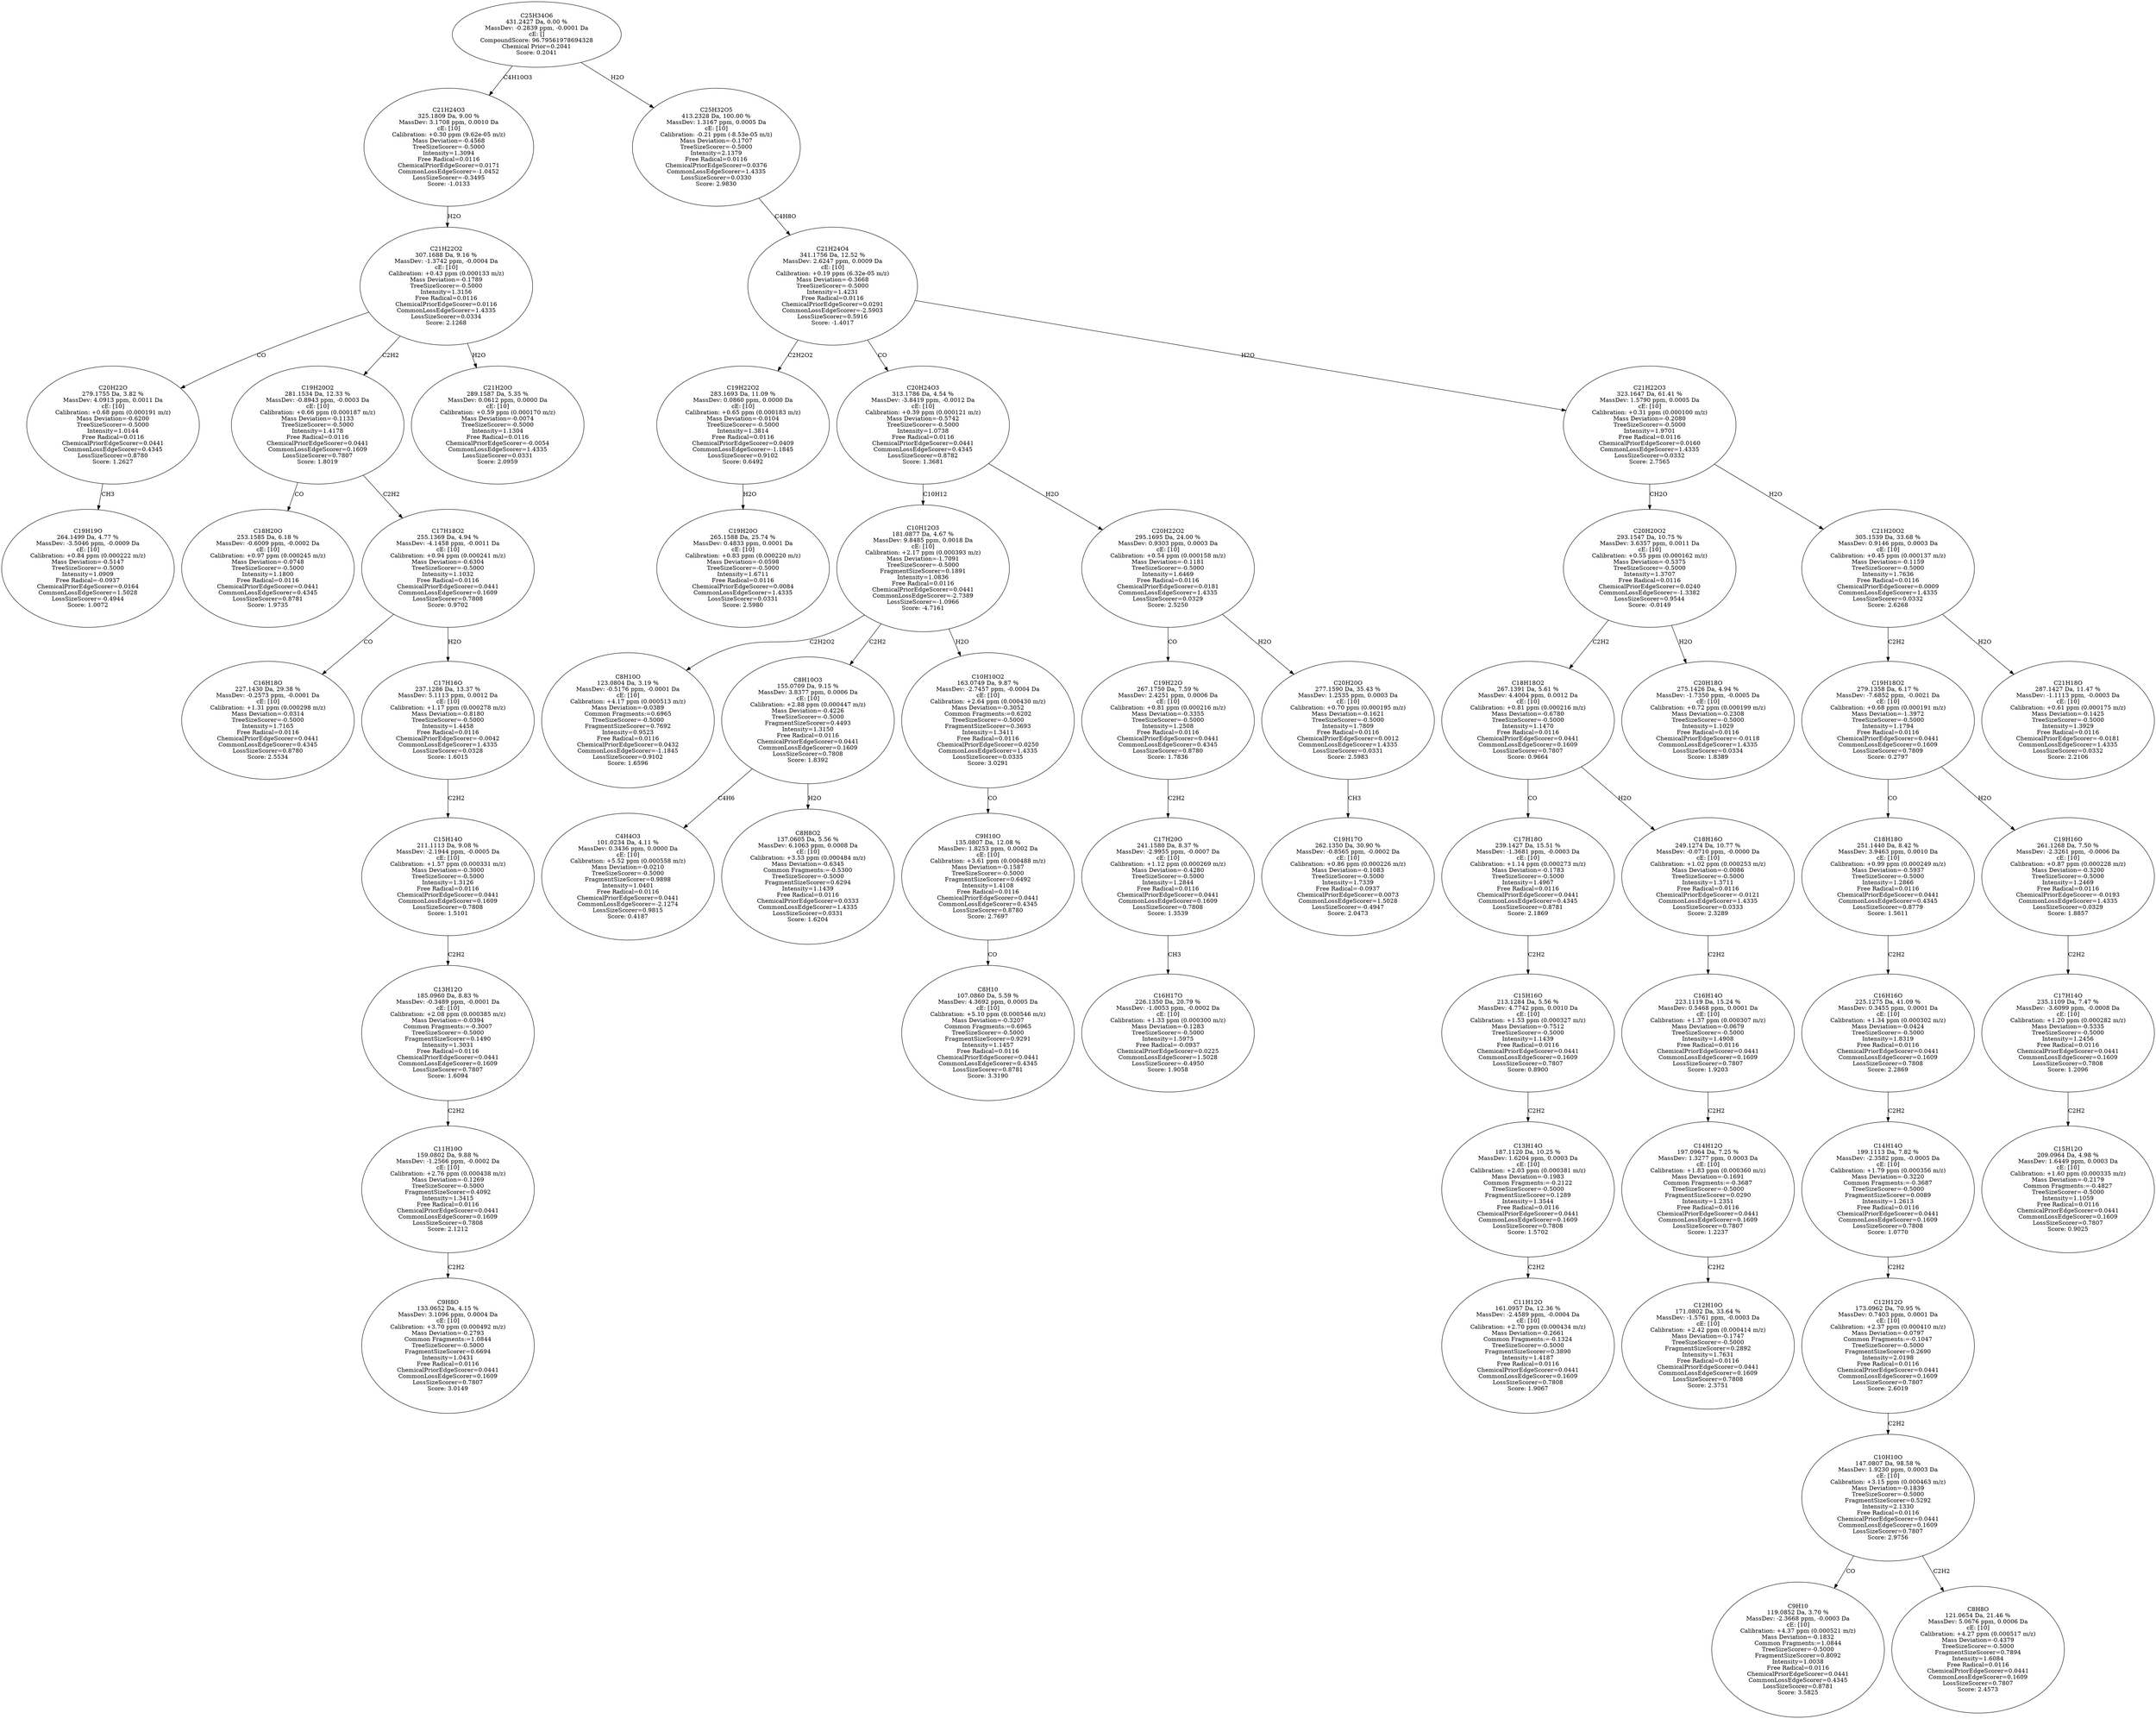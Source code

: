 strict digraph {
v1 [label="C19H19O\n264.1499 Da, 4.77 %\nMassDev: -3.5046 ppm, -0.0009 Da\ncE: [10]\nCalibration: +0.84 ppm (0.000222 m/z)\nMass Deviation=-0.5147\nTreeSizeScorer=-0.5000\nIntensity=1.0909\nFree Radical=-0.0937\nChemicalPriorEdgeScorer=0.0164\nCommonLossEdgeScorer=1.5028\nLossSizeScorer=-0.4944\nScore: 1.0072"];
v2 [label="C20H22O\n279.1755 Da, 3.82 %\nMassDev: 4.0913 ppm, 0.0011 Da\ncE: [10]\nCalibration: +0.68 ppm (0.000191 m/z)\nMass Deviation=-0.6200\nTreeSizeScorer=-0.5000\nIntensity=1.0144\nFree Radical=0.0116\nChemicalPriorEdgeScorer=0.0441\nCommonLossEdgeScorer=0.4345\nLossSizeScorer=0.8780\nScore: 1.2627"];
v3 [label="C18H20O\n253.1585 Da, 6.18 %\nMassDev: -0.6009 ppm, -0.0002 Da\ncE: [10]\nCalibration: +0.97 ppm (0.000245 m/z)\nMass Deviation=-0.0748\nTreeSizeScorer=-0.5000\nIntensity=1.1800\nFree Radical=0.0116\nChemicalPriorEdgeScorer=0.0441\nCommonLossEdgeScorer=0.4345\nLossSizeScorer=0.8781\nScore: 1.9735"];
v4 [label="C16H18O\n227.1430 Da, 29.38 %\nMassDev: -0.2573 ppm, -0.0001 Da\ncE: [10]\nCalibration: +1.31 ppm (0.000298 m/z)\nMass Deviation=-0.0314\nTreeSizeScorer=-0.5000\nIntensity=1.7165\nFree Radical=0.0116\nChemicalPriorEdgeScorer=0.0441\nCommonLossEdgeScorer=0.4345\nLossSizeScorer=0.8780\nScore: 2.5534"];
v5 [label="C9H8O\n133.0652 Da, 4.15 %\nMassDev: 3.1096 ppm, 0.0004 Da\ncE: [10]\nCalibration: +3.70 ppm (0.000492 m/z)\nMass Deviation=-0.2793\nCommon Fragments:=1.0844\nTreeSizeScorer=-0.5000\nFragmentSizeScorer=0.6694\nIntensity=1.0431\nFree Radical=0.0116\nChemicalPriorEdgeScorer=0.0441\nCommonLossEdgeScorer=0.1609\nLossSizeScorer=0.7807\nScore: 3.0149"];
v6 [label="C11H10O\n159.0802 Da, 9.88 %\nMassDev: -1.2566 ppm, -0.0002 Da\ncE: [10]\nCalibration: +2.76 ppm (0.000438 m/z)\nMass Deviation=-0.1269\nTreeSizeScorer=-0.5000\nFragmentSizeScorer=0.4092\nIntensity=1.3415\nFree Radical=0.0116\nChemicalPriorEdgeScorer=0.0441\nCommonLossEdgeScorer=0.1609\nLossSizeScorer=0.7808\nScore: 2.1212"];
v7 [label="C13H12O\n185.0960 Da, 8.83 %\nMassDev: -0.3489 ppm, -0.0001 Da\ncE: [10]\nCalibration: +2.08 ppm (0.000385 m/z)\nMass Deviation=-0.0394\nCommon Fragments:=-0.3007\nTreeSizeScorer=-0.5000\nFragmentSizeScorer=0.1490\nIntensity=1.3031\nFree Radical=0.0116\nChemicalPriorEdgeScorer=0.0441\nCommonLossEdgeScorer=0.1609\nLossSizeScorer=0.7807\nScore: 1.6094"];
v8 [label="C15H14O\n211.1113 Da, 9.08 %\nMassDev: -2.1944 ppm, -0.0005 Da\ncE: [10]\nCalibration: +1.57 ppm (0.000331 m/z)\nMass Deviation=-0.3000\nTreeSizeScorer=-0.5000\nIntensity=1.3126\nFree Radical=0.0116\nChemicalPriorEdgeScorer=0.0441\nCommonLossEdgeScorer=0.1609\nLossSizeScorer=0.7808\nScore: 1.5101"];
v9 [label="C17H16O\n237.1286 Da, 13.37 %\nMassDev: 5.1113 ppm, 0.0012 Da\ncE: [10]\nCalibration: +1.17 ppm (0.000278 m/z)\nMass Deviation=-0.8180\nTreeSizeScorer=-0.5000\nIntensity=1.4458\nFree Radical=0.0116\nChemicalPriorEdgeScorer=-0.0042\nCommonLossEdgeScorer=1.4335\nLossSizeScorer=0.0328\nScore: 1.6015"];
v10 [label="C17H18O2\n255.1369 Da, 4.94 %\nMassDev: -4.1458 ppm, -0.0011 Da\ncE: [10]\nCalibration: +0.94 ppm (0.000241 m/z)\nMass Deviation=-0.6304\nTreeSizeScorer=-0.5000\nIntensity=1.1032\nFree Radical=0.0116\nChemicalPriorEdgeScorer=0.0441\nCommonLossEdgeScorer=0.1609\nLossSizeScorer=0.7808\nScore: 0.9702"];
v11 [label="C19H20O2\n281.1534 Da, 12.33 %\nMassDev: -0.8943 ppm, -0.0003 Da\ncE: [10]\nCalibration: +0.66 ppm (0.000187 m/z)\nMass Deviation=-0.1133\nTreeSizeScorer=-0.5000\nIntensity=1.4178\nFree Radical=0.0116\nChemicalPriorEdgeScorer=0.0441\nCommonLossEdgeScorer=0.1609\nLossSizeScorer=0.7807\nScore: 1.8019"];
v12 [label="C21H20O\n289.1587 Da, 5.35 %\nMassDev: 0.0612 ppm, 0.0000 Da\ncE: [10]\nCalibration: +0.59 ppm (0.000170 m/z)\nMass Deviation=-0.0074\nTreeSizeScorer=-0.5000\nIntensity=1.1304\nFree Radical=0.0116\nChemicalPriorEdgeScorer=-0.0054\nCommonLossEdgeScorer=1.4335\nLossSizeScorer=0.0331\nScore: 2.0959"];
v13 [label="C21H22O2\n307.1688 Da, 9.16 %\nMassDev: -1.3742 ppm, -0.0004 Da\ncE: [10]\nCalibration: +0.43 ppm (0.000133 m/z)\nMass Deviation=-0.1789\nTreeSizeScorer=-0.5000\nIntensity=1.3156\nFree Radical=0.0116\nChemicalPriorEdgeScorer=0.0116\nCommonLossEdgeScorer=1.4335\nLossSizeScorer=0.0334\nScore: 2.1268"];
v14 [label="C21H24O3\n325.1809 Da, 9.00 %\nMassDev: 3.1708 ppm, 0.0010 Da\ncE: [10]\nCalibration: +0.30 ppm (9.62e-05 m/z)\nMass Deviation=-0.4568\nTreeSizeScorer=-0.5000\nIntensity=1.3094\nFree Radical=0.0116\nChemicalPriorEdgeScorer=0.0171\nCommonLossEdgeScorer=-1.0452\nLossSizeScorer=-0.3495\nScore: -1.0133"];
v15 [label="C19H20O\n265.1588 Da, 25.74 %\nMassDev: 0.4833 ppm, 0.0001 Da\ncE: [10]\nCalibration: +0.83 ppm (0.000220 m/z)\nMass Deviation=-0.0598\nTreeSizeScorer=-0.5000\nIntensity=1.6711\nFree Radical=0.0116\nChemicalPriorEdgeScorer=0.0084\nCommonLossEdgeScorer=1.4335\nLossSizeScorer=0.0331\nScore: 2.5980"];
v16 [label="C19H22O2\n283.1693 Da, 11.09 %\nMassDev: 0.0860 ppm, 0.0000 Da\ncE: [10]\nCalibration: +0.65 ppm (0.000183 m/z)\nMass Deviation=-0.0104\nTreeSizeScorer=-0.5000\nIntensity=1.3814\nFree Radical=0.0116\nChemicalPriorEdgeScorer=0.0409\nCommonLossEdgeScorer=-1.1845\nLossSizeScorer=0.9102\nScore: 0.6492"];
v17 [label="C8H10O\n123.0804 Da, 3.19 %\nMassDev: -0.5176 ppm, -0.0001 Da\ncE: [10]\nCalibration: +4.17 ppm (0.000513 m/z)\nMass Deviation=-0.0389\nCommon Fragments:=0.6965\nTreeSizeScorer=-0.5000\nFragmentSizeScorer=0.7692\nIntensity=0.9523\nFree Radical=0.0116\nChemicalPriorEdgeScorer=0.0432\nCommonLossEdgeScorer=-1.1845\nLossSizeScorer=0.9102\nScore: 1.6596"];
v18 [label="C4H4O3\n101.0234 Da, 4.11 %\nMassDev: 0.3436 ppm, 0.0000 Da\ncE: [10]\nCalibration: +5.52 ppm (0.000558 m/z)\nMass Deviation=-0.0210\nTreeSizeScorer=-0.5000\nFragmentSizeScorer=0.9898\nIntensity=1.0401\nFree Radical=0.0116\nChemicalPriorEdgeScorer=0.0441\nCommonLossEdgeScorer=-2.1274\nLossSizeScorer=0.9815\nScore: 0.4187"];
v19 [label="C8H8O2\n137.0605 Da, 5.56 %\nMassDev: 6.1063 ppm, 0.0008 Da\ncE: [10]\nCalibration: +3.53 ppm (0.000484 m/z)\nMass Deviation=-0.6345\nCommon Fragments:=-0.5300\nTreeSizeScorer=-0.5000\nFragmentSizeScorer=0.6294\nIntensity=1.1439\nFree Radical=0.0116\nChemicalPriorEdgeScorer=0.0333\nCommonLossEdgeScorer=1.4335\nLossSizeScorer=0.0331\nScore: 1.6204"];
v20 [label="C8H10O3\n155.0709 Da, 9.15 %\nMassDev: 3.8377 ppm, 0.0006 Da\ncE: [10]\nCalibration: +2.88 ppm (0.000447 m/z)\nMass Deviation=-0.4226\nTreeSizeScorer=-0.5000\nFragmentSizeScorer=0.4493\nIntensity=1.3150\nFree Radical=0.0116\nChemicalPriorEdgeScorer=0.0441\nCommonLossEdgeScorer=0.1609\nLossSizeScorer=0.7808\nScore: 1.8392"];
v21 [label="C8H10\n107.0860 Da, 5.59 %\nMassDev: 4.3692 ppm, 0.0005 Da\ncE: [10]\nCalibration: +5.10 ppm (0.000546 m/z)\nMass Deviation=-0.3207\nCommon Fragments:=0.6965\nTreeSizeScorer=-0.5000\nFragmentSizeScorer=0.9291\nIntensity=1.1457\nFree Radical=0.0116\nChemicalPriorEdgeScorer=0.0441\nCommonLossEdgeScorer=0.4345\nLossSizeScorer=0.8781\nScore: 3.3190"];
v22 [label="C9H10O\n135.0807 Da, 12.08 %\nMassDev: 1.8253 ppm, 0.0002 Da\ncE: [10]\nCalibration: +3.61 ppm (0.000488 m/z)\nMass Deviation=-0.1587\nTreeSizeScorer=-0.5000\nFragmentSizeScorer=0.6492\nIntensity=1.4108\nFree Radical=0.0116\nChemicalPriorEdgeScorer=0.0441\nCommonLossEdgeScorer=0.4345\nLossSizeScorer=0.8780\nScore: 2.7697"];
v23 [label="C10H10O2\n163.0749 Da, 9.87 %\nMassDev: -2.7457 ppm, -0.0004 Da\ncE: [10]\nCalibration: +2.64 ppm (0.000430 m/z)\nMass Deviation=-0.3052\nCommon Fragments:=0.6202\nTreeSizeScorer=-0.5000\nFragmentSizeScorer=0.3693\nIntensity=1.3411\nFree Radical=0.0116\nChemicalPriorEdgeScorer=0.0250\nCommonLossEdgeScorer=1.4335\nLossSizeScorer=0.0335\nScore: 3.0291"];
v24 [label="C10H12O3\n181.0877 Da, 4.67 %\nMassDev: 9.8485 ppm, 0.0018 Da\ncE: [10]\nCalibration: +2.17 ppm (0.000393 m/z)\nMass Deviation=-1.7091\nTreeSizeScorer=-0.5000\nFragmentSizeScorer=0.1891\nIntensity=1.0836\nFree Radical=0.0116\nChemicalPriorEdgeScorer=0.0441\nCommonLossEdgeScorer=-2.7389\nLossSizeScorer=-1.0966\nScore: -4.7161"];
v25 [label="C16H17O\n226.1350 Da, 20.79 %\nMassDev: -1.0053 ppm, -0.0002 Da\ncE: [10]\nCalibration: +1.33 ppm (0.000300 m/z)\nMass Deviation=-0.1283\nTreeSizeScorer=-0.5000\nIntensity=1.5975\nFree Radical=-0.0937\nChemicalPriorEdgeScorer=0.0225\nCommonLossEdgeScorer=1.5028\nLossSizeScorer=-0.4950\nScore: 1.9058"];
v26 [label="C17H20O\n241.1580 Da, 8.37 %\nMassDev: -2.9955 ppm, -0.0007 Da\ncE: [10]\nCalibration: +1.12 ppm (0.000269 m/z)\nMass Deviation=-0.4280\nTreeSizeScorer=-0.5000\nIntensity=1.2844\nFree Radical=0.0116\nChemicalPriorEdgeScorer=0.0441\nCommonLossEdgeScorer=0.1609\nLossSizeScorer=0.7808\nScore: 1.3539"];
v27 [label="C19H22O\n267.1750 Da, 7.59 %\nMassDev: 2.4251 ppm, 0.0006 Da\ncE: [10]\nCalibration: +0.81 ppm (0.000216 m/z)\nMass Deviation=-0.3355\nTreeSizeScorer=-0.5000\nIntensity=1.2508\nFree Radical=0.0116\nChemicalPriorEdgeScorer=0.0441\nCommonLossEdgeScorer=0.4345\nLossSizeScorer=0.8780\nScore: 1.7836"];
v28 [label="C19H17O\n262.1350 Da, 30.90 %\nMassDev: -0.8565 ppm, -0.0002 Da\ncE: [10]\nCalibration: +0.86 ppm (0.000226 m/z)\nMass Deviation=-0.1083\nTreeSizeScorer=-0.5000\nIntensity=1.7339\nFree Radical=-0.0937\nChemicalPriorEdgeScorer=0.0073\nCommonLossEdgeScorer=1.5028\nLossSizeScorer=-0.4947\nScore: 2.0473"];
v29 [label="C20H20O\n277.1590 Da, 35.43 %\nMassDev: 1.2535 ppm, 0.0003 Da\ncE: [10]\nCalibration: +0.70 ppm (0.000195 m/z)\nMass Deviation=-0.1621\nTreeSizeScorer=-0.5000\nIntensity=1.7809\nFree Radical=0.0116\nChemicalPriorEdgeScorer=0.0012\nCommonLossEdgeScorer=1.4335\nLossSizeScorer=0.0331\nScore: 2.5983"];
v30 [label="C20H22O2\n295.1695 Da, 24.00 %\nMassDev: 0.9303 ppm, 0.0003 Da\ncE: [10]\nCalibration: +0.54 ppm (0.000158 m/z)\nMass Deviation=-0.1181\nTreeSizeScorer=-0.5000\nIntensity=1.6469\nFree Radical=0.0116\nChemicalPriorEdgeScorer=0.0181\nCommonLossEdgeScorer=1.4335\nLossSizeScorer=0.0329\nScore: 2.5250"];
v31 [label="C20H24O3\n313.1786 Da, 4.54 %\nMassDev: -3.8419 ppm, -0.0012 Da\ncE: [10]\nCalibration: +0.39 ppm (0.000121 m/z)\nMass Deviation=-0.5742\nTreeSizeScorer=-0.5000\nIntensity=1.0738\nFree Radical=0.0116\nChemicalPriorEdgeScorer=0.0441\nCommonLossEdgeScorer=0.4345\nLossSizeScorer=0.8782\nScore: 1.3681"];
v32 [label="C11H12O\n161.0957 Da, 12.36 %\nMassDev: -2.4589 ppm, -0.0004 Da\ncE: [10]\nCalibration: +2.70 ppm (0.000434 m/z)\nMass Deviation=-0.2661\nCommon Fragments:=-0.1324\nTreeSizeScorer=-0.5000\nFragmentSizeScorer=0.3890\nIntensity=1.4187\nFree Radical=0.0116\nChemicalPriorEdgeScorer=0.0441\nCommonLossEdgeScorer=0.1609\nLossSizeScorer=0.7808\nScore: 1.9067"];
v33 [label="C13H14O\n187.1120 Da, 10.25 %\nMassDev: 1.6204 ppm, 0.0003 Da\ncE: [10]\nCalibration: +2.03 ppm (0.000381 m/z)\nMass Deviation=-0.1983\nCommon Fragments:=-0.2122\nTreeSizeScorer=-0.5000\nFragmentSizeScorer=0.1289\nIntensity=1.3544\nFree Radical=0.0116\nChemicalPriorEdgeScorer=0.0441\nCommonLossEdgeScorer=0.1609\nLossSizeScorer=0.7808\nScore: 1.5702"];
v34 [label="C15H16O\n213.1284 Da, 5.56 %\nMassDev: 4.7742 ppm, 0.0010 Da\ncE: [10]\nCalibration: +1.53 ppm (0.000327 m/z)\nMass Deviation=-0.7512\nTreeSizeScorer=-0.5000\nIntensity=1.1439\nFree Radical=0.0116\nChemicalPriorEdgeScorer=0.0441\nCommonLossEdgeScorer=0.1609\nLossSizeScorer=0.7807\nScore: 0.8900"];
v35 [label="C17H18O\n239.1427 Da, 15.51 %\nMassDev: -1.3681 ppm, -0.0003 Da\ncE: [10]\nCalibration: +1.14 ppm (0.000273 m/z)\nMass Deviation=-0.1783\nTreeSizeScorer=-0.5000\nIntensity=1.4967\nFree Radical=0.0116\nChemicalPriorEdgeScorer=0.0441\nCommonLossEdgeScorer=0.4345\nLossSizeScorer=0.8781\nScore: 2.1869"];
v36 [label="C12H10O\n171.0802 Da, 33.64 %\nMassDev: -1.5761 ppm, -0.0003 Da\ncE: [10]\nCalibration: +2.42 ppm (0.000414 m/z)\nMass Deviation=-0.1747\nTreeSizeScorer=-0.5000\nFragmentSizeScorer=0.2892\nIntensity=1.7631\nFree Radical=0.0116\nChemicalPriorEdgeScorer=0.0441\nCommonLossEdgeScorer=0.1609\nLossSizeScorer=0.7808\nScore: 2.3751"];
v37 [label="C14H12O\n197.0964 Da, 7.25 %\nMassDev: 1.3277 ppm, 0.0003 Da\ncE: [10]\nCalibration: +1.83 ppm (0.000360 m/z)\nMass Deviation=-0.1691\nCommon Fragments:=-0.3687\nTreeSizeScorer=-0.5000\nFragmentSizeScorer=0.0290\nIntensity=1.2351\nFree Radical=0.0116\nChemicalPriorEdgeScorer=0.0441\nCommonLossEdgeScorer=0.1609\nLossSizeScorer=0.7807\nScore: 1.2237"];
v38 [label="C16H14O\n223.1119 Da, 15.24 %\nMassDev: 0.5468 ppm, 0.0001 Da\ncE: [10]\nCalibration: +1.37 ppm (0.000307 m/z)\nMass Deviation=-0.0679\nTreeSizeScorer=-0.5000\nIntensity=1.4908\nFree Radical=0.0116\nChemicalPriorEdgeScorer=0.0441\nCommonLossEdgeScorer=0.1609\nLossSizeScorer=0.7807\nScore: 1.9203"];
v39 [label="C18H16O\n249.1274 Da, 10.77 %\nMassDev: -0.0710 ppm, -0.0000 Da\ncE: [10]\nCalibration: +1.02 ppm (0.000253 m/z)\nMass Deviation=-0.0086\nTreeSizeScorer=-0.5000\nIntensity=1.3711\nFree Radical=0.0116\nChemicalPriorEdgeScorer=-0.0121\nCommonLossEdgeScorer=1.4335\nLossSizeScorer=0.0333\nScore: 2.3289"];
v40 [label="C18H18O2\n267.1391 Da, 5.61 %\nMassDev: 4.4004 ppm, 0.0012 Da\ncE: [10]\nCalibration: +0.81 ppm (0.000216 m/z)\nMass Deviation=-0.6780\nTreeSizeScorer=-0.5000\nIntensity=1.1470\nFree Radical=0.0116\nChemicalPriorEdgeScorer=0.0441\nCommonLossEdgeScorer=0.1609\nLossSizeScorer=0.7807\nScore: 0.9664"];
v41 [label="C20H18O\n275.1426 Da, 4.94 %\nMassDev: -1.7350 ppm, -0.0005 Da\ncE: [10]\nCalibration: +0.72 ppm (0.000199 m/z)\nMass Deviation=-0.2308\nTreeSizeScorer=-0.5000\nIntensity=1.1029\nFree Radical=0.0116\nChemicalPriorEdgeScorer=-0.0118\nCommonLossEdgeScorer=1.4335\nLossSizeScorer=0.0334\nScore: 1.8389"];
v42 [label="C20H20O2\n293.1547 Da, 10.75 %\nMassDev: 3.6357 ppm, 0.0011 Da\ncE: [10]\nCalibration: +0.55 ppm (0.000162 m/z)\nMass Deviation=-0.5375\nTreeSizeScorer=-0.5000\nIntensity=1.3707\nFree Radical=0.0116\nChemicalPriorEdgeScorer=0.0240\nCommonLossEdgeScorer=-1.3382\nLossSizeScorer=0.9544\nScore: -0.0149"];
v43 [label="C9H10\n119.0852 Da, 3.70 %\nMassDev: -2.3668 ppm, -0.0003 Da\ncE: [10]\nCalibration: +4.37 ppm (0.000521 m/z)\nMass Deviation=-0.1832\nCommon Fragments:=1.0844\nTreeSizeScorer=-0.5000\nFragmentSizeScorer=0.8092\nIntensity=1.0038\nFree Radical=0.0116\nChemicalPriorEdgeScorer=0.0441\nCommonLossEdgeScorer=0.4345\nLossSizeScorer=0.8781\nScore: 3.5825"];
v44 [label="C8H8O\n121.0654 Da, 21.46 %\nMassDev: 5.0676 ppm, 0.0006 Da\ncE: [10]\nCalibration: +4.27 ppm (0.000517 m/z)\nMass Deviation=-0.4379\nTreeSizeScorer=-0.5000\nFragmentSizeScorer=0.7894\nIntensity=1.6084\nFree Radical=0.0116\nChemicalPriorEdgeScorer=0.0441\nCommonLossEdgeScorer=0.1609\nLossSizeScorer=0.7807\nScore: 2.4573"];
v45 [label="C10H10O\n147.0807 Da, 98.58 %\nMassDev: 1.9230 ppm, 0.0003 Da\ncE: [10]\nCalibration: +3.15 ppm (0.000463 m/z)\nMass Deviation=-0.1839\nTreeSizeScorer=-0.5000\nFragmentSizeScorer=0.5292\nIntensity=2.1330\nFree Radical=0.0116\nChemicalPriorEdgeScorer=0.0441\nCommonLossEdgeScorer=0.1609\nLossSizeScorer=0.7807\nScore: 2.9756"];
v46 [label="C12H12O\n173.0962 Da, 70.95 %\nMassDev: 0.7403 ppm, 0.0001 Da\ncE: [10]\nCalibration: +2.37 ppm (0.000410 m/z)\nMass Deviation=-0.0797\nCommon Fragments:=-0.1047\nTreeSizeScorer=-0.5000\nFragmentSizeScorer=0.2690\nIntensity=2.0198\nFree Radical=0.0116\nChemicalPriorEdgeScorer=0.0441\nCommonLossEdgeScorer=0.1609\nLossSizeScorer=0.7807\nScore: 2.6019"];
v47 [label="C14H14O\n199.1113 Da, 7.82 %\nMassDev: -2.3582 ppm, -0.0005 Da\ncE: [10]\nCalibration: +1.79 ppm (0.000356 m/z)\nMass Deviation=-0.3220\nCommon Fragments:=-0.3687\nTreeSizeScorer=-0.5000\nFragmentSizeScorer=0.0089\nIntensity=1.2613\nFree Radical=0.0116\nChemicalPriorEdgeScorer=0.0441\nCommonLossEdgeScorer=0.1609\nLossSizeScorer=0.7808\nScore: 1.0770"];
v48 [label="C16H16O\n225.1275 Da, 41.09 %\nMassDev: 0.3455 ppm, 0.0001 Da\ncE: [10]\nCalibration: +1.34 ppm (0.000302 m/z)\nMass Deviation=-0.0424\nTreeSizeScorer=-0.5000\nIntensity=1.8319\nFree Radical=0.0116\nChemicalPriorEdgeScorer=0.0441\nCommonLossEdgeScorer=0.1609\nLossSizeScorer=0.7808\nScore: 2.2869"];
v49 [label="C18H18O\n251.1440 Da, 8.42 %\nMassDev: 3.9463 ppm, 0.0010 Da\ncE: [10]\nCalibration: +0.99 ppm (0.000249 m/z)\nMass Deviation=-0.5937\nTreeSizeScorer=-0.5000\nIntensity=1.2866\nFree Radical=0.0116\nChemicalPriorEdgeScorer=0.0441\nCommonLossEdgeScorer=0.4345\nLossSizeScorer=0.8779\nScore: 1.5611"];
v50 [label="C15H12O\n209.0964 Da, 4.98 %\nMassDev: 1.6449 ppm, 0.0003 Da\ncE: [10]\nCalibration: +1.60 ppm (0.000335 m/z)\nMass Deviation=-0.2179\nCommon Fragments:=-0.4827\nTreeSizeScorer=-0.5000\nIntensity=1.1059\nFree Radical=0.0116\nChemicalPriorEdgeScorer=0.0441\nCommonLossEdgeScorer=0.1609\nLossSizeScorer=0.7807\nScore: 0.9025"];
v51 [label="C17H14O\n235.1109 Da, 7.47 %\nMassDev: -3.6099 ppm, -0.0008 Da\ncE: [10]\nCalibration: +1.20 ppm (0.000282 m/z)\nMass Deviation=-0.5335\nTreeSizeScorer=-0.5000\nIntensity=1.2456\nFree Radical=0.0116\nChemicalPriorEdgeScorer=0.0441\nCommonLossEdgeScorer=0.1609\nLossSizeScorer=0.7808\nScore: 1.2096"];
v52 [label="C19H16O\n261.1268 Da, 7.50 %\nMassDev: -2.3261 ppm, -0.0006 Da\ncE: [10]\nCalibration: +0.87 ppm (0.000228 m/z)\nMass Deviation=-0.3200\nTreeSizeScorer=-0.5000\nIntensity=1.2469\nFree Radical=0.0116\nChemicalPriorEdgeScorer=-0.0193\nCommonLossEdgeScorer=1.4335\nLossSizeScorer=0.0329\nScore: 1.8857"];
v53 [label="C19H18O2\n279.1358 Da, 6.17 %\nMassDev: -7.6852 ppm, -0.0021 Da\ncE: [10]\nCalibration: +0.68 ppm (0.000191 m/z)\nMass Deviation=-1.3972\nTreeSizeScorer=-0.5000\nIntensity=1.1794\nFree Radical=0.0116\nChemicalPriorEdgeScorer=0.0441\nCommonLossEdgeScorer=0.1609\nLossSizeScorer=0.7809\nScore: 0.2797"];
v54 [label="C21H18O\n287.1427 Da, 11.47 %\nMassDev: -1.1113 ppm, -0.0003 Da\ncE: [10]\nCalibration: +0.61 ppm (0.000175 m/z)\nMass Deviation=-0.1425\nTreeSizeScorer=-0.5000\nIntensity=1.3929\nFree Radical=0.0116\nChemicalPriorEdgeScorer=-0.0181\nCommonLossEdgeScorer=1.4335\nLossSizeScorer=0.0332\nScore: 2.2106"];
v55 [label="C21H20O2\n305.1539 Da, 33.68 %\nMassDev: 0.9146 ppm, 0.0003 Da\ncE: [10]\nCalibration: +0.45 ppm (0.000137 m/z)\nMass Deviation=-0.1159\nTreeSizeScorer=-0.5000\nIntensity=1.7636\nFree Radical=0.0116\nChemicalPriorEdgeScorer=0.0009\nCommonLossEdgeScorer=1.4335\nLossSizeScorer=0.0332\nScore: 2.6268"];
v56 [label="C21H22O3\n323.1647 Da, 61.41 %\nMassDev: 1.5790 ppm, 0.0005 Da\ncE: [10]\nCalibration: +0.31 ppm (0.000100 m/z)\nMass Deviation=-0.2080\nTreeSizeScorer=-0.5000\nIntensity=1.9701\nFree Radical=0.0116\nChemicalPriorEdgeScorer=0.0160\nCommonLossEdgeScorer=1.4335\nLossSizeScorer=0.0332\nScore: 2.7565"];
v57 [label="C21H24O4\n341.1756 Da, 12.52 %\nMassDev: 2.6247 ppm, 0.0009 Da\ncE: [10]\nCalibration: +0.19 ppm (6.32e-05 m/z)\nMass Deviation=-0.3668\nTreeSizeScorer=-0.5000\nIntensity=1.4231\nFree Radical=0.0116\nChemicalPriorEdgeScorer=0.0291\nCommonLossEdgeScorer=-2.5903\nLossSizeScorer=0.5916\nScore: -1.4017"];
v58 [label="C25H32O5\n413.2328 Da, 100.00 %\nMassDev: 1.3167 ppm, 0.0005 Da\ncE: [10]\nCalibration: -0.21 ppm (-8.53e-05 m/z)\nMass Deviation=-0.1707\nTreeSizeScorer=-0.5000\nIntensity=2.1379\nFree Radical=0.0116\nChemicalPriorEdgeScorer=0.0376\nCommonLossEdgeScorer=1.4335\nLossSizeScorer=0.0330\nScore: 2.9830"];
v59 [label="C25H34O6\n431.2427 Da, 0.00 %\nMassDev: -0.2839 ppm, -0.0001 Da\ncE: []\nCompoundScore: 96.79561978694328\nChemical Prior=0.2041\nScore: 0.2041"];
v2 -> v1 [label="CH3"];
v13 -> v2 [label="CO"];
v11 -> v3 [label="CO"];
v10 -> v4 [label="CO"];
v6 -> v5 [label="C2H2"];
v7 -> v6 [label="C2H2"];
v8 -> v7 [label="C2H2"];
v9 -> v8 [label="C2H2"];
v10 -> v9 [label="H2O"];
v11 -> v10 [label="C2H2"];
v13 -> v11 [label="C2H2"];
v13 -> v12 [label="H2O"];
v14 -> v13 [label="H2O"];
v59 -> v14 [label="C4H10O3"];
v16 -> v15 [label="H2O"];
v57 -> v16 [label="C2H2O2"];
v24 -> v17 [label="C2H2O2"];
v20 -> v18 [label="C4H6"];
v20 -> v19 [label="H2O"];
v24 -> v20 [label="C2H2"];
v22 -> v21 [label="CO"];
v23 -> v22 [label="CO"];
v24 -> v23 [label="H2O"];
v31 -> v24 [label="C10H12"];
v26 -> v25 [label="CH3"];
v27 -> v26 [label="C2H2"];
v30 -> v27 [label="CO"];
v29 -> v28 [label="CH3"];
v30 -> v29 [label="H2O"];
v31 -> v30 [label="H2O"];
v57 -> v31 [label="CO"];
v33 -> v32 [label="C2H2"];
v34 -> v33 [label="C2H2"];
v35 -> v34 [label="C2H2"];
v40 -> v35 [label="CO"];
v37 -> v36 [label="C2H2"];
v38 -> v37 [label="C2H2"];
v39 -> v38 [label="C2H2"];
v40 -> v39 [label="H2O"];
v42 -> v40 [label="C2H2"];
v42 -> v41 [label="H2O"];
v56 -> v42 [label="CH2O"];
v45 -> v43 [label="CO"];
v45 -> v44 [label="C2H2"];
v46 -> v45 [label="C2H2"];
v47 -> v46 [label="C2H2"];
v48 -> v47 [label="C2H2"];
v49 -> v48 [label="C2H2"];
v53 -> v49 [label="CO"];
v51 -> v50 [label="C2H2"];
v52 -> v51 [label="C2H2"];
v53 -> v52 [label="H2O"];
v55 -> v53 [label="C2H2"];
v55 -> v54 [label="H2O"];
v56 -> v55 [label="H2O"];
v57 -> v56 [label="H2O"];
v58 -> v57 [label="C4H8O"];
v59 -> v58 [label="H2O"];
}